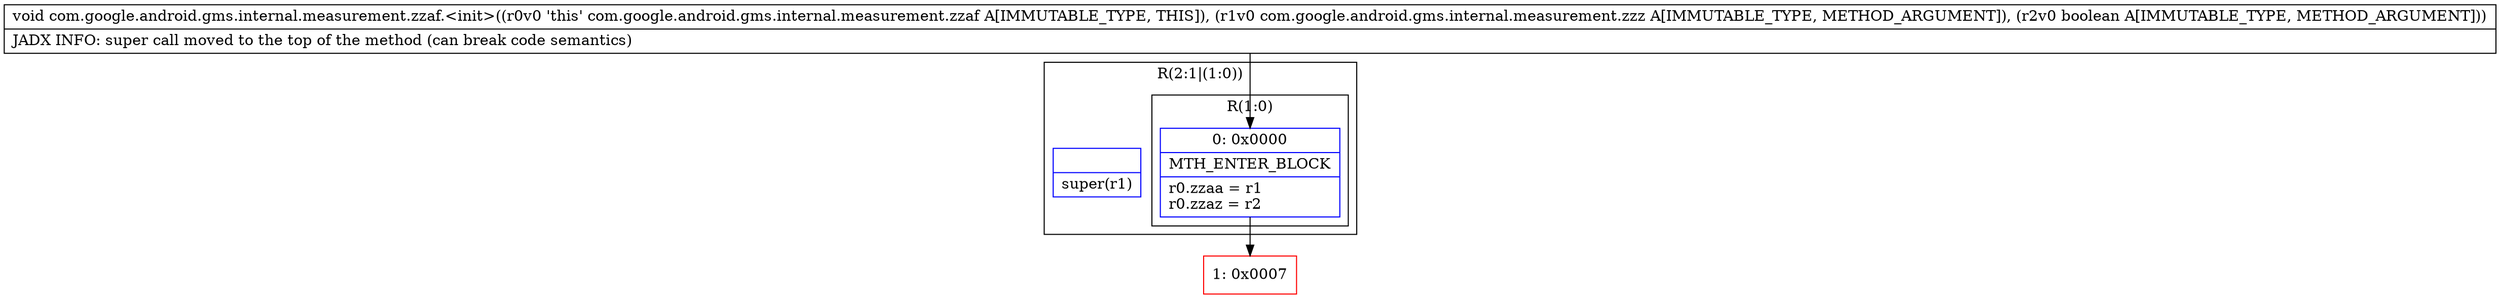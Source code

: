 digraph "CFG forcom.google.android.gms.internal.measurement.zzaf.\<init\>(Lcom\/google\/android\/gms\/internal\/measurement\/zzz;Z)V" {
subgraph cluster_Region_887953972 {
label = "R(2:1|(1:0))";
node [shape=record,color=blue];
Node_InsnContainer_648935162 [shape=record,label="{|super(r1)\l}"];
subgraph cluster_Region_1061949176 {
label = "R(1:0)";
node [shape=record,color=blue];
Node_0 [shape=record,label="{0\:\ 0x0000|MTH_ENTER_BLOCK\l|r0.zzaa = r1\lr0.zzaz = r2\l}"];
}
}
Node_1 [shape=record,color=red,label="{1\:\ 0x0007}"];
MethodNode[shape=record,label="{void com.google.android.gms.internal.measurement.zzaf.\<init\>((r0v0 'this' com.google.android.gms.internal.measurement.zzaf A[IMMUTABLE_TYPE, THIS]), (r1v0 com.google.android.gms.internal.measurement.zzz A[IMMUTABLE_TYPE, METHOD_ARGUMENT]), (r2v0 boolean A[IMMUTABLE_TYPE, METHOD_ARGUMENT]))  | JADX INFO: super call moved to the top of the method (can break code semantics)\l}"];
MethodNode -> Node_0;
Node_0 -> Node_1;
}

